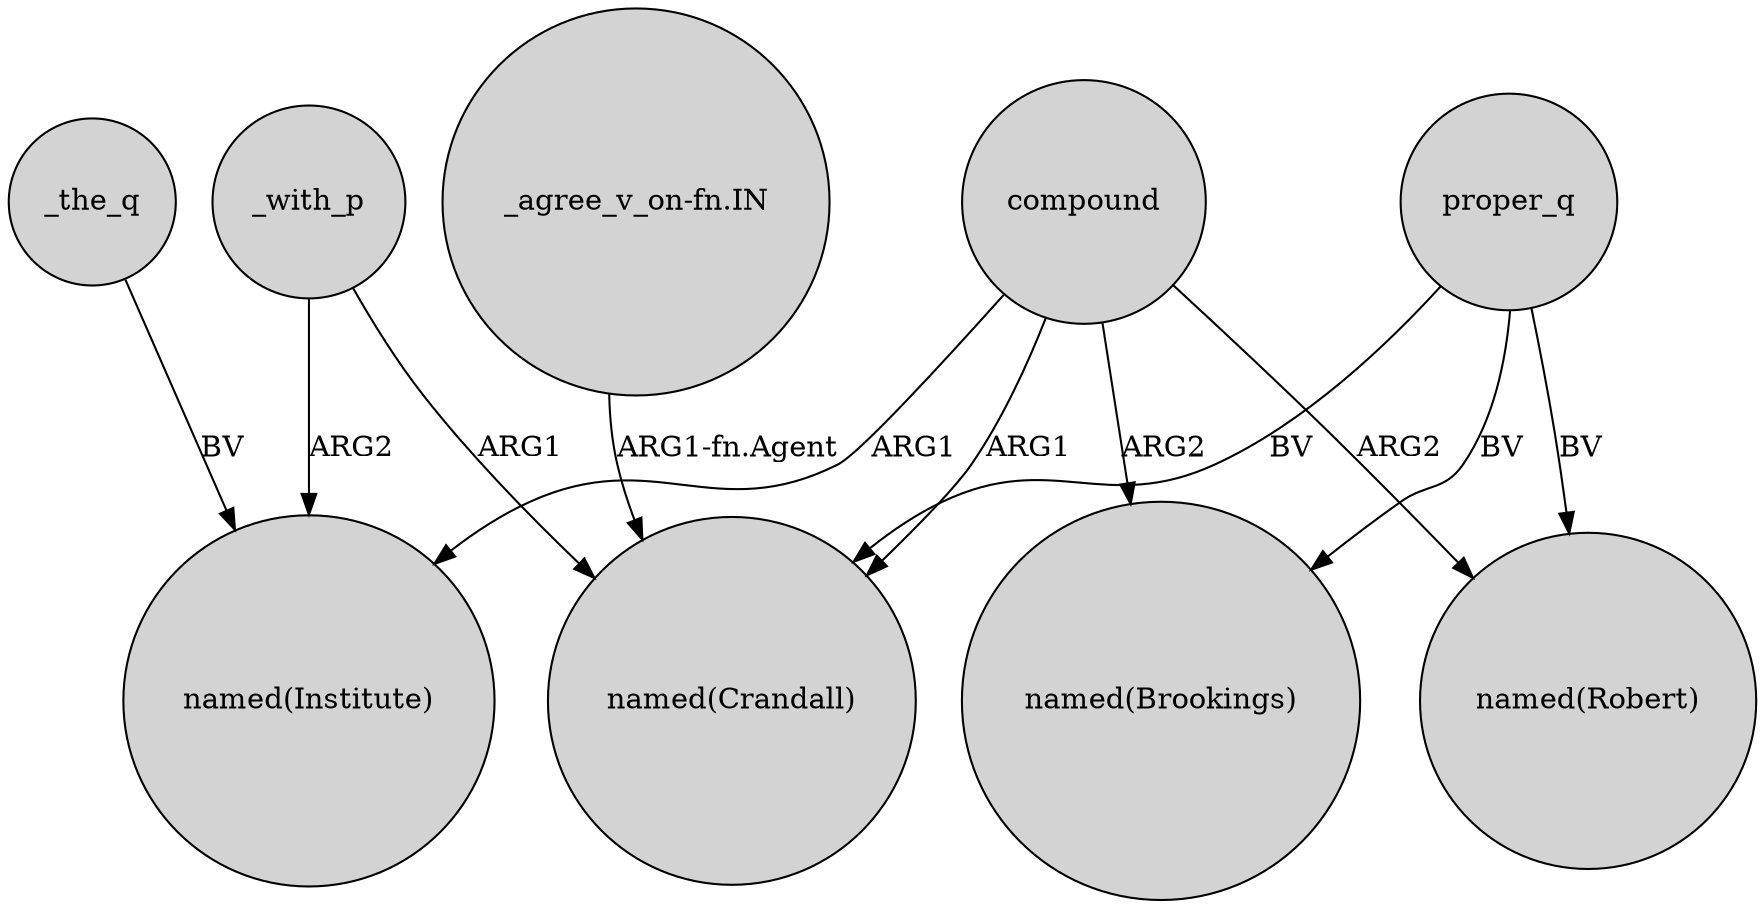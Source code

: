digraph {
	node [shape=circle style=filled]
	_the_q -> "named(Institute)" [label=BV]
	compound -> "named(Crandall)" [label=ARG1]
	compound -> "named(Brookings)" [label=ARG2]
	proper_q -> "named(Robert)" [label=BV]
	_with_p -> "named(Crandall)" [label=ARG1]
	proper_q -> "named(Crandall)" [label=BV]
	_with_p -> "named(Institute)" [label=ARG2]
	proper_q -> "named(Brookings)" [label=BV]
	compound -> "named(Institute)" [label=ARG1]
	"_agree_v_on-fn.IN" -> "named(Crandall)" [label="ARG1-fn.Agent"]
	compound -> "named(Robert)" [label=ARG2]
}
